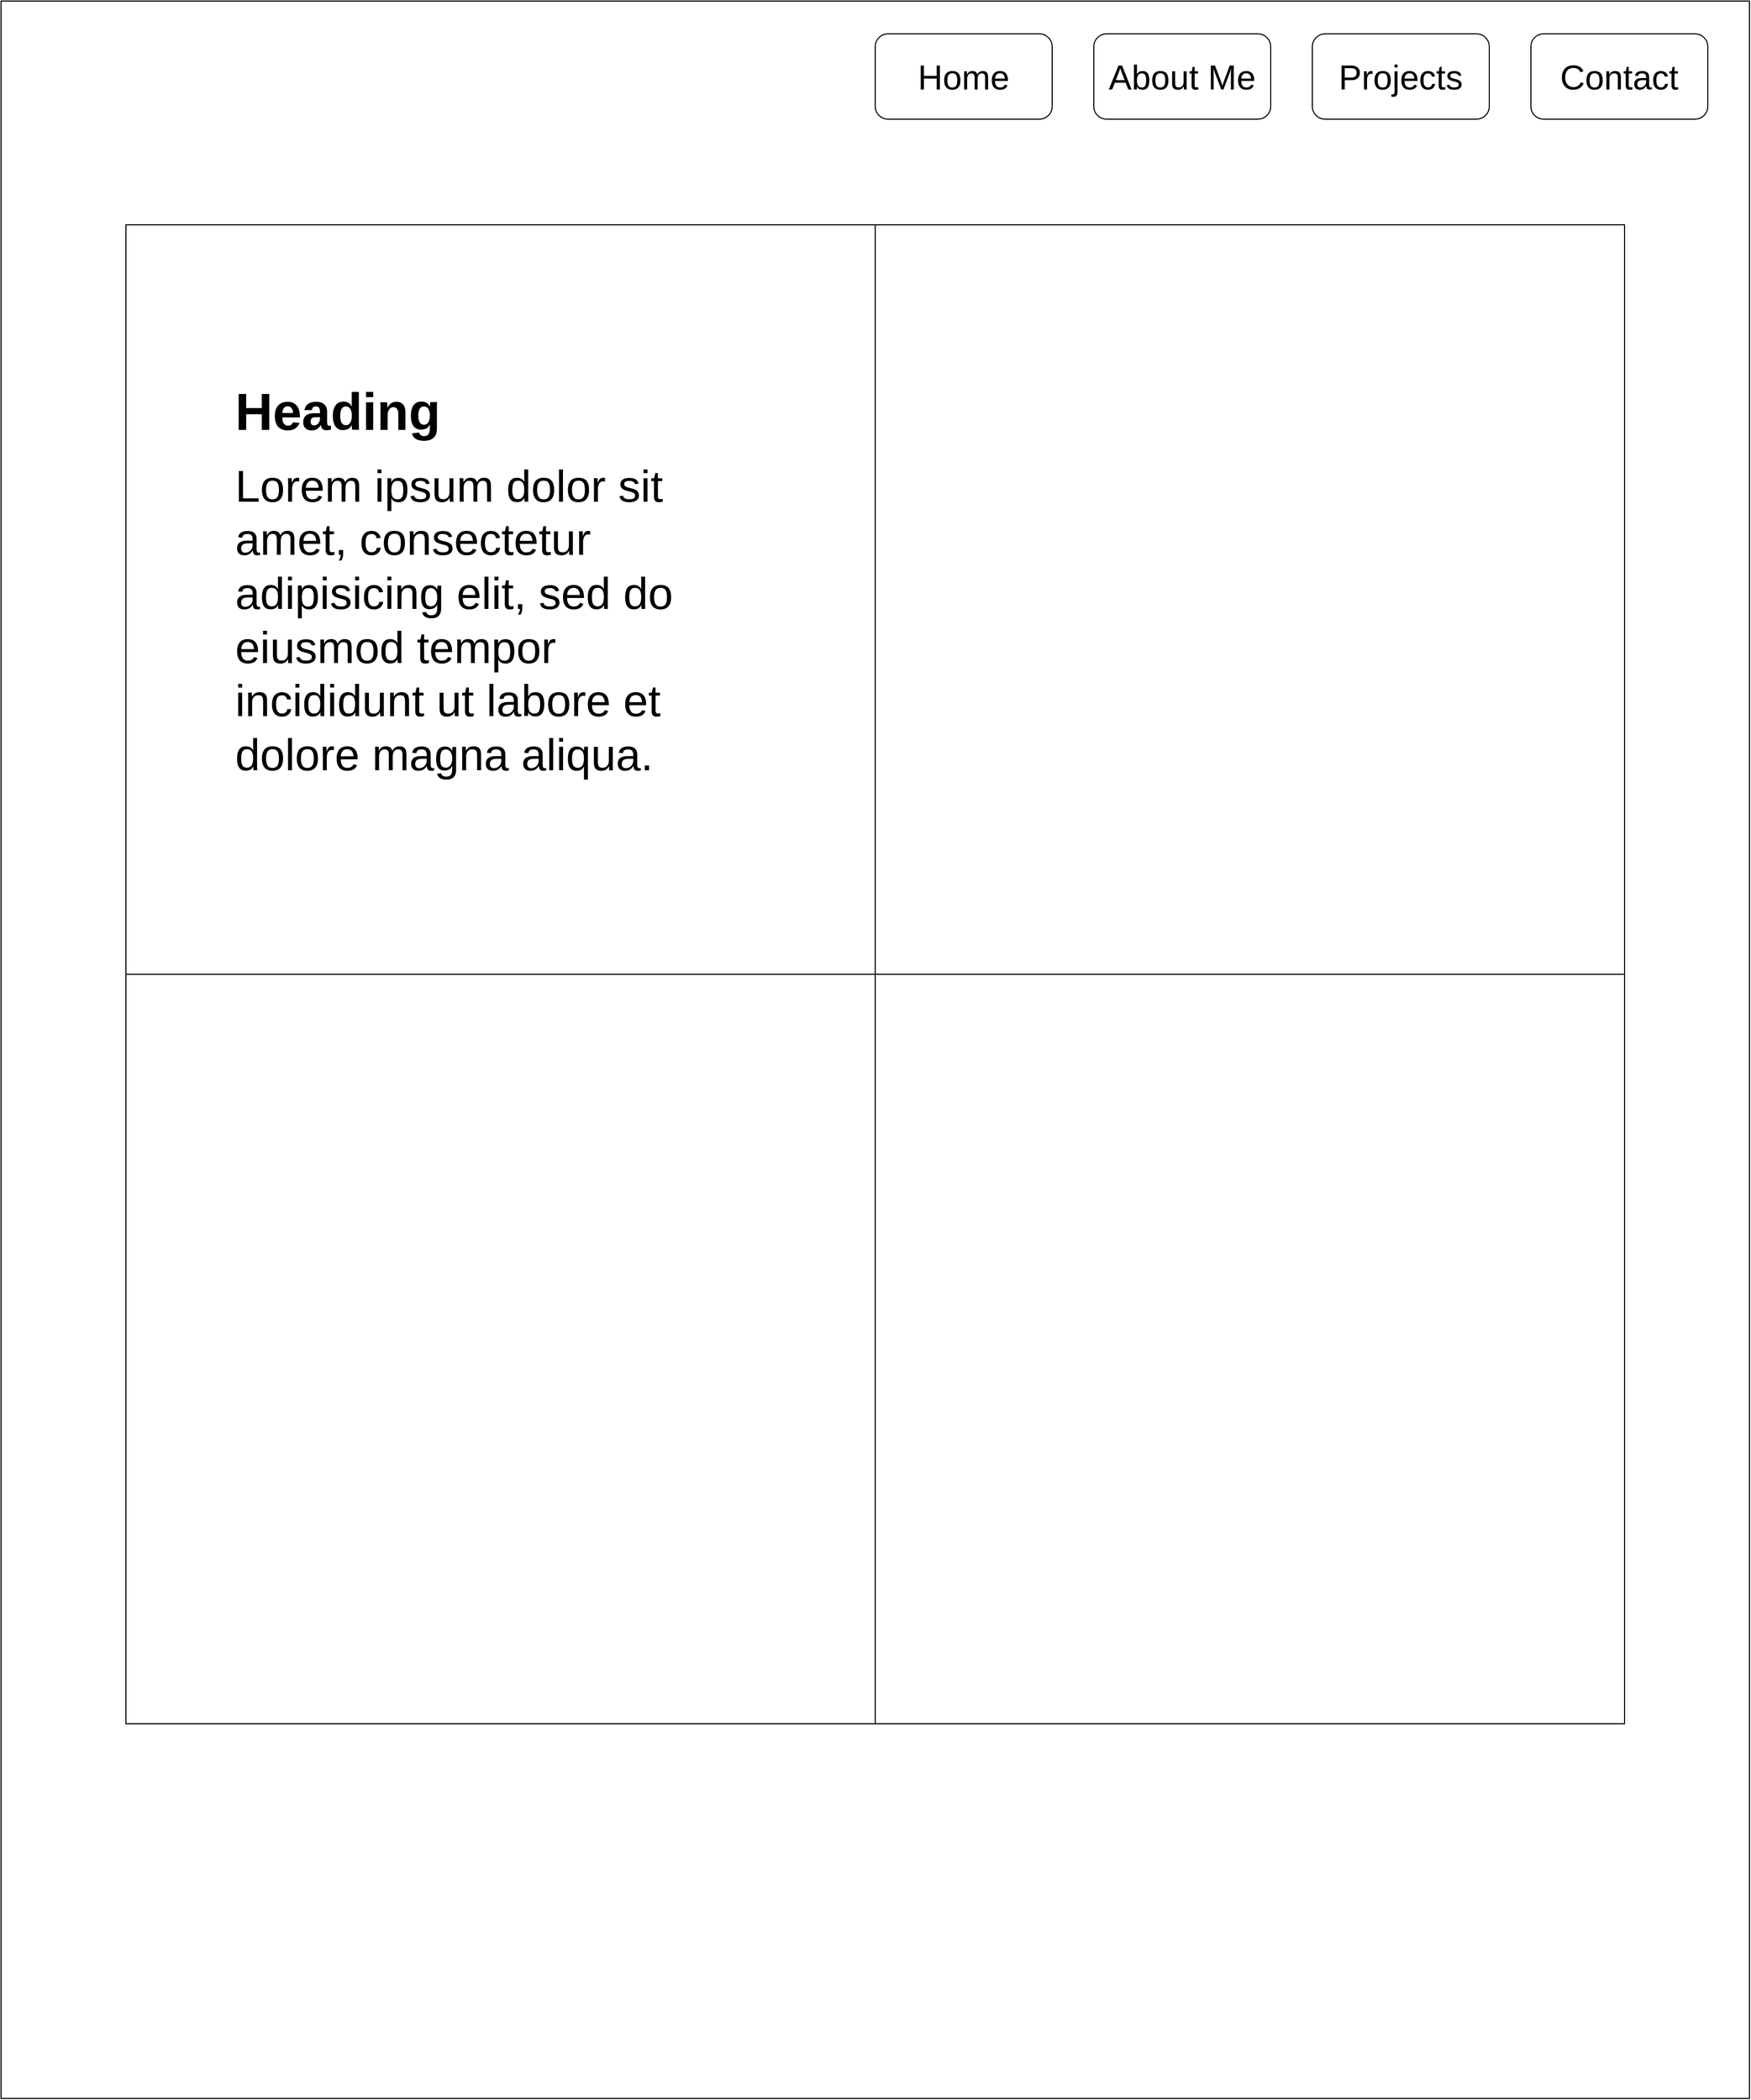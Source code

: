 <mxfile version="13.9.2" type="github">
  <diagram id="0hn3Q1k_1RtF3xA0sQil" name="Page-1">
    <mxGraphModel dx="1755" dy="1185" grid="1" gridSize="10" guides="1" tooltips="1" connect="1" arrows="1" fold="1" page="1" pageScale="1" pageWidth="850" pageHeight="1100" math="0" shadow="0">
      <root>
        <mxCell id="0" />
        <mxCell id="1" parent="0" />
        <mxCell id="F4p5XF6Mx1MLna50HAqi-1" value="" style="rounded=0;whiteSpace=wrap;html=1;" vertex="1" parent="1">
          <mxGeometry x="10" y="25" width="1680" height="2015" as="geometry" />
        </mxCell>
        <mxCell id="F4p5XF6Mx1MLna50HAqi-4" value="&lt;font style=&quot;font-size: 33px&quot;&gt;About Me&lt;/font&gt;" style="rounded=1;whiteSpace=wrap;html=1;" vertex="1" parent="1">
          <mxGeometry x="1060" y="56.5" width="170" height="82" as="geometry" />
        </mxCell>
        <mxCell id="F4p5XF6Mx1MLna50HAqi-7" value="&lt;font style=&quot;font-size: 33px&quot;&gt;Home&lt;/font&gt;" style="rounded=1;whiteSpace=wrap;html=1;" vertex="1" parent="1">
          <mxGeometry x="850" y="56.5" width="170" height="82" as="geometry" />
        </mxCell>
        <mxCell id="F4p5XF6Mx1MLna50HAqi-8" value="&lt;font style=&quot;font-size: 33px&quot;&gt;Projects&lt;/font&gt;" style="rounded=1;whiteSpace=wrap;html=1;" vertex="1" parent="1">
          <mxGeometry x="1270" y="56.5" width="170" height="82" as="geometry" />
        </mxCell>
        <mxCell id="F4p5XF6Mx1MLna50HAqi-10" value="&lt;font style=&quot;font-size: 33px&quot;&gt;Contact&lt;/font&gt;" style="rounded=1;whiteSpace=wrap;html=1;" vertex="1" parent="1">
          <mxGeometry x="1480" y="56.5" width="170" height="82" as="geometry" />
        </mxCell>
        <mxCell id="F4p5XF6Mx1MLna50HAqi-11" value="" style="whiteSpace=wrap;html=1;aspect=fixed;" vertex="1" parent="1">
          <mxGeometry x="130" y="240" width="720" height="720" as="geometry" />
        </mxCell>
        <mxCell id="F4p5XF6Mx1MLna50HAqi-12" value="" style="whiteSpace=wrap;html=1;aspect=fixed;" vertex="1" parent="1">
          <mxGeometry x="850" y="240" width="720" height="720" as="geometry" />
        </mxCell>
        <mxCell id="F4p5XF6Mx1MLna50HAqi-13" value="" style="whiteSpace=wrap;html=1;aspect=fixed;" vertex="1" parent="1">
          <mxGeometry x="130" y="960" width="720" height="720" as="geometry" />
        </mxCell>
        <mxCell id="F4p5XF6Mx1MLna50HAqi-14" value="" style="whiteSpace=wrap;html=1;aspect=fixed;" vertex="1" parent="1">
          <mxGeometry x="850" y="960" width="720" height="720" as="geometry" />
        </mxCell>
        <mxCell id="F4p5XF6Mx1MLna50HAqi-15" value="&lt;h1&gt;&lt;font style=&quot;font-size: 50px&quot;&gt;Heading&lt;/font&gt;&lt;/h1&gt;&lt;p&gt;&lt;font style=&quot;font-size: 43px&quot;&gt;Lorem ipsum dolor sit amet, consectetur adipisicing elit, sed do eiusmod tempor incididunt ut labore et dolore magna aliqua.&lt;/font&gt;&lt;/p&gt;" style="text;html=1;strokeColor=none;fillColor=none;spacing=5;spacingTop=-20;whiteSpace=wrap;overflow=hidden;rounded=0;align=left;verticalAlign=middle;" vertex="1" parent="1">
          <mxGeometry x="230" y="330" width="490" height="520" as="geometry" />
        </mxCell>
      </root>
    </mxGraphModel>
  </diagram>
</mxfile>
